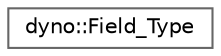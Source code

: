 digraph "Graphical Class Hierarchy"
{
 // LATEX_PDF_SIZE
  bgcolor="transparent";
  edge [fontname=Helvetica,fontsize=10,labelfontname=Helvetica,labelfontsize=10];
  node [fontname=Helvetica,fontsize=10,shape=box,height=0.2,width=0.4];
  rankdir="LR";
  Node0 [id="Node000000",label="dyno::Field_Type",height=0.2,width=0.4,color="grey40", fillcolor="white", style="filled",URL="$structdyno_1_1_field___type.html",tooltip=" "];
}

